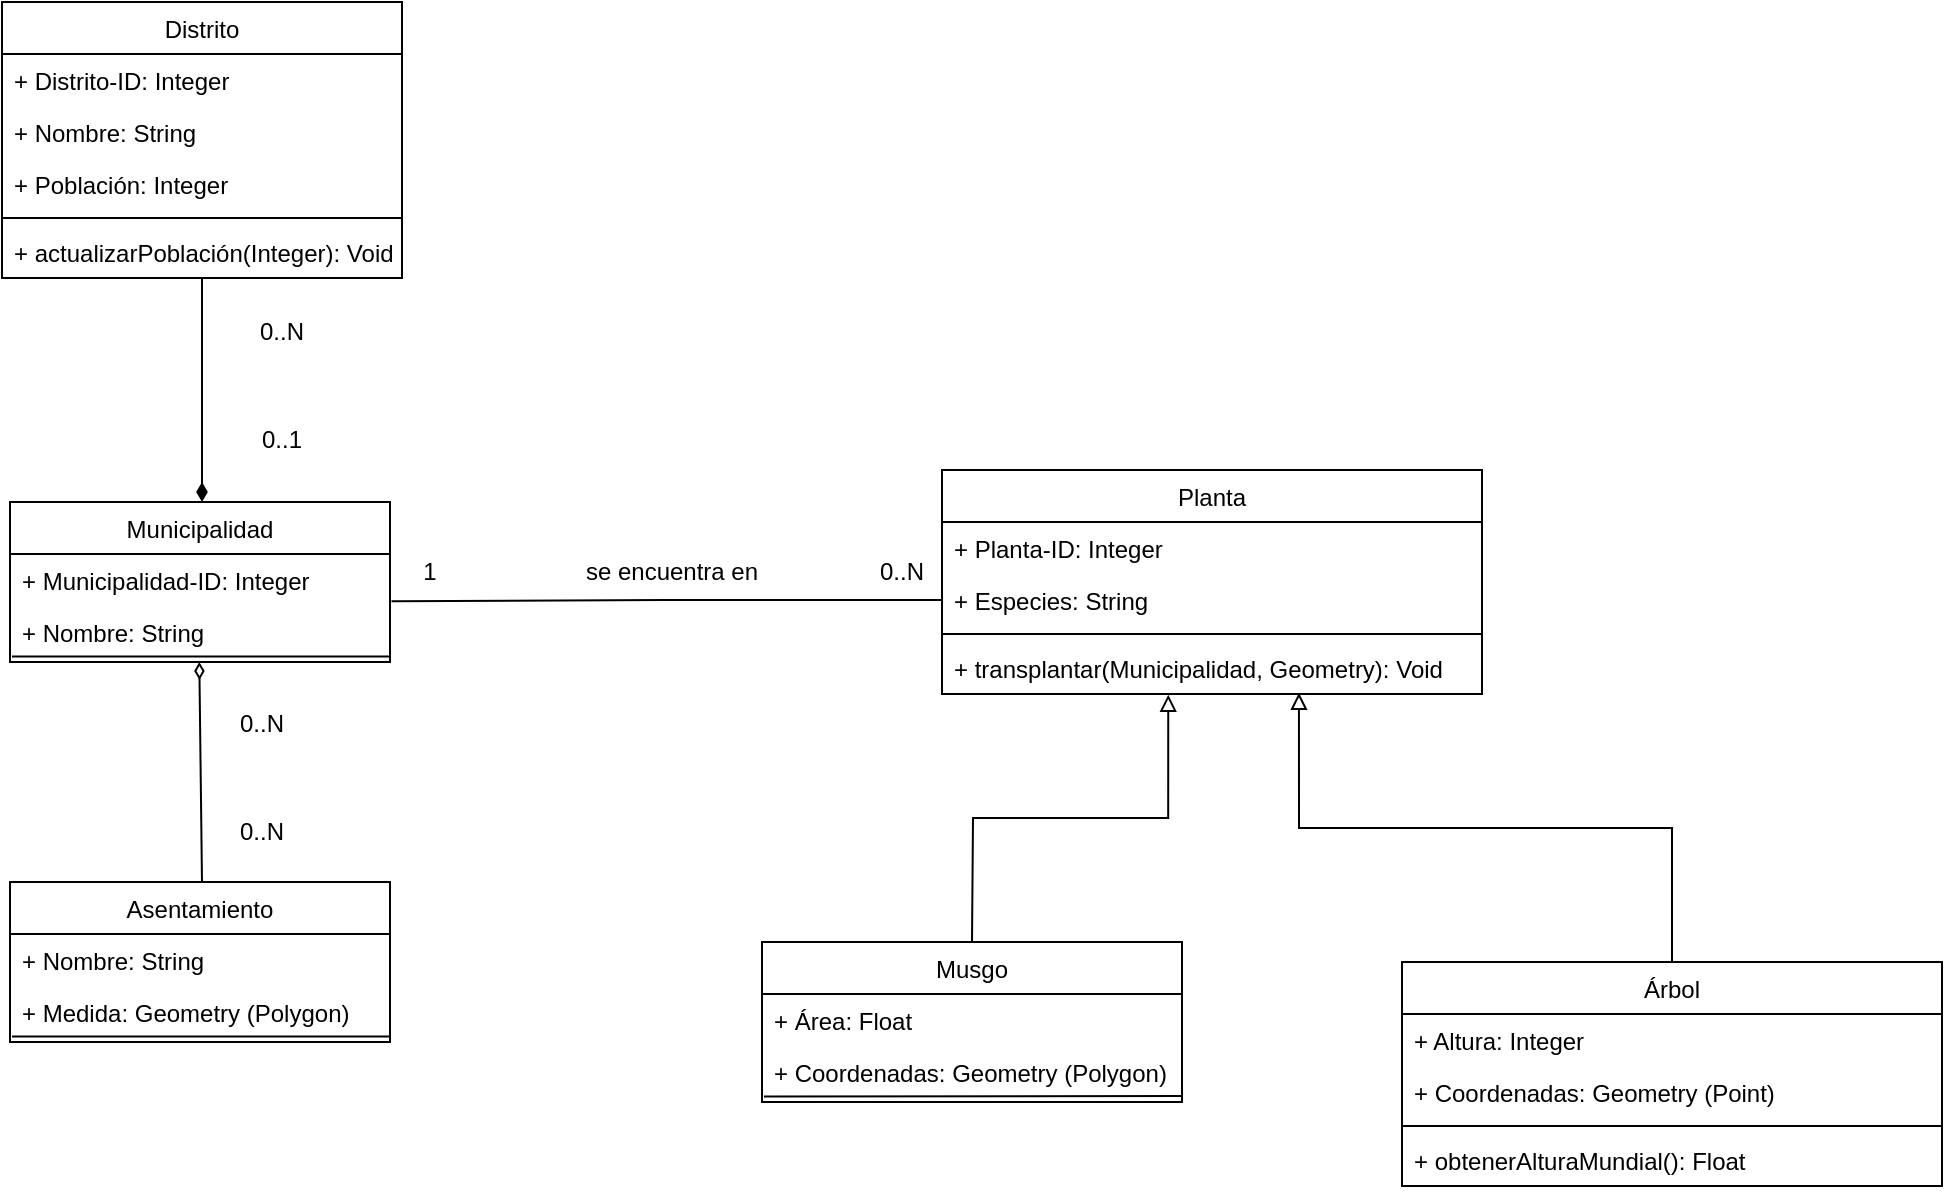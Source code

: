 <mxfile version="25.0.3">
  <diagram id="C5RBs43oDa-KdzZeNtuy" name="Page-1">
    <mxGraphModel dx="1235" dy="655" grid="1" gridSize="10" guides="1" tooltips="1" connect="1" arrows="1" fold="1" page="1" pageScale="1" pageWidth="827" pageHeight="1169" math="0" shadow="0">
      <root>
        <mxCell id="WIyWlLk6GJQsqaUBKTNV-0" />
        <mxCell id="WIyWlLk6GJQsqaUBKTNV-1" parent="WIyWlLk6GJQsqaUBKTNV-0" />
        <mxCell id="zkfFHV4jXpPFQw0GAbJ--0" value="Distrito" style="swimlane;fontStyle=0;align=center;verticalAlign=top;childLayout=stackLayout;horizontal=1;startSize=26;horizontalStack=0;resizeParent=1;resizeLast=0;collapsible=1;marginBottom=0;rounded=0;shadow=0;strokeWidth=1;" parent="WIyWlLk6GJQsqaUBKTNV-1" vertex="1">
          <mxGeometry x="220" y="120" width="200" height="138" as="geometry">
            <mxRectangle x="230" y="140" width="160" height="26" as="alternateBounds" />
          </mxGeometry>
        </mxCell>
        <mxCell id="zkfFHV4jXpPFQw0GAbJ--1" value="+ Distrito-ID: Integer" style="text;align=left;verticalAlign=top;spacingLeft=4;spacingRight=4;overflow=hidden;rotatable=0;points=[[0,0.5],[1,0.5]];portConstraint=eastwest;" parent="zkfFHV4jXpPFQw0GAbJ--0" vertex="1">
          <mxGeometry y="26" width="200" height="26" as="geometry" />
        </mxCell>
        <mxCell id="zkfFHV4jXpPFQw0GAbJ--2" value="+ Nombre: String" style="text;align=left;verticalAlign=top;spacingLeft=4;spacingRight=4;overflow=hidden;rotatable=0;points=[[0,0.5],[1,0.5]];portConstraint=eastwest;rounded=0;shadow=0;html=0;" parent="zkfFHV4jXpPFQw0GAbJ--0" vertex="1">
          <mxGeometry y="52" width="200" height="26" as="geometry" />
        </mxCell>
        <mxCell id="zkfFHV4jXpPFQw0GAbJ--3" value="+ Población: Integer" style="text;align=left;verticalAlign=top;spacingLeft=4;spacingRight=4;overflow=hidden;rotatable=0;points=[[0,0.5],[1,0.5]];portConstraint=eastwest;rounded=0;shadow=0;html=0;" parent="zkfFHV4jXpPFQw0GAbJ--0" vertex="1">
          <mxGeometry y="78" width="200" height="26" as="geometry" />
        </mxCell>
        <mxCell id="zkfFHV4jXpPFQw0GAbJ--4" value="" style="line;html=1;strokeWidth=1;align=left;verticalAlign=middle;spacingTop=-1;spacingLeft=3;spacingRight=3;rotatable=0;labelPosition=right;points=[];portConstraint=eastwest;" parent="zkfFHV4jXpPFQw0GAbJ--0" vertex="1">
          <mxGeometry y="104" width="200" height="8" as="geometry" />
        </mxCell>
        <mxCell id="zkfFHV4jXpPFQw0GAbJ--5" value="+ actualizarPoblación(Integer): Void" style="text;align=left;verticalAlign=top;spacingLeft=4;spacingRight=4;overflow=hidden;rotatable=0;points=[[0,0.5],[1,0.5]];portConstraint=eastwest;" parent="zkfFHV4jXpPFQw0GAbJ--0" vertex="1">
          <mxGeometry y="112" width="200" height="26" as="geometry" />
        </mxCell>
        <mxCell id="zkfFHV4jXpPFQw0GAbJ--13" value="Municipalidad" style="swimlane;fontStyle=0;align=center;verticalAlign=top;childLayout=stackLayout;horizontal=1;startSize=26;horizontalStack=0;resizeParent=1;resizeLast=0;collapsible=1;marginBottom=0;rounded=0;shadow=0;strokeWidth=1;" parent="WIyWlLk6GJQsqaUBKTNV-1" vertex="1">
          <mxGeometry x="224" y="370" width="190" height="80" as="geometry">
            <mxRectangle x="340" y="380" width="170" height="26" as="alternateBounds" />
          </mxGeometry>
        </mxCell>
        <mxCell id="s0ZFIUlHwEcgQcvY6yjA-4" value="+ Municipalidad-ID: Integer" style="text;align=left;verticalAlign=top;spacingLeft=4;spacingRight=4;overflow=hidden;rotatable=0;points=[[0,0.5],[1,0.5]];portConstraint=eastwest;" vertex="1" parent="zkfFHV4jXpPFQw0GAbJ--13">
          <mxGeometry y="26" width="190" height="26" as="geometry" />
        </mxCell>
        <mxCell id="zkfFHV4jXpPFQw0GAbJ--14" value="+ Nombre: String" style="text;align=left;verticalAlign=top;spacingLeft=4;spacingRight=4;overflow=hidden;rotatable=0;points=[[0,0.5],[1,0.5]];portConstraint=eastwest;" parent="zkfFHV4jXpPFQw0GAbJ--13" vertex="1">
          <mxGeometry y="52" width="190" height="26" as="geometry" />
        </mxCell>
        <mxCell id="s0ZFIUlHwEcgQcvY6yjA-5" value="" style="endArrow=none;html=1;rounded=0;" edge="1" parent="zkfFHV4jXpPFQw0GAbJ--13">
          <mxGeometry width="50" height="50" relative="1" as="geometry">
            <mxPoint x="1" y="77.31" as="sourcePoint" />
            <mxPoint x="190" y="77.31" as="targetPoint" />
          </mxGeometry>
        </mxCell>
        <mxCell id="s0ZFIUlHwEcgQcvY6yjA-2" value="" style="endArrow=none;html=1;rounded=0;startArrow=diamondThin;startFill=1;strokeWidth=1;endFill=0;targetPerimeterSpacing=7;endSize=7;sourcePerimeterSpacing=7;startSize=7;" edge="1" parent="WIyWlLk6GJQsqaUBKTNV-1">
          <mxGeometry width="50" height="50" relative="1" as="geometry">
            <mxPoint x="320" y="370" as="sourcePoint" />
            <mxPoint x="320" y="258" as="targetPoint" />
          </mxGeometry>
        </mxCell>
        <mxCell id="s0ZFIUlHwEcgQcvY6yjA-6" value="Asentamiento" style="swimlane;fontStyle=0;align=center;verticalAlign=top;childLayout=stackLayout;horizontal=1;startSize=26;horizontalStack=0;resizeParent=1;resizeLast=0;collapsible=1;marginBottom=0;rounded=0;shadow=0;strokeWidth=1;" vertex="1" parent="WIyWlLk6GJQsqaUBKTNV-1">
          <mxGeometry x="224" y="560" width="190" height="80" as="geometry">
            <mxRectangle x="340" y="380" width="170" height="26" as="alternateBounds" />
          </mxGeometry>
        </mxCell>
        <mxCell id="s0ZFIUlHwEcgQcvY6yjA-8" value="+ Nombre: String" style="text;align=left;verticalAlign=top;spacingLeft=4;spacingRight=4;overflow=hidden;rotatable=0;points=[[0,0.5],[1,0.5]];portConstraint=eastwest;" vertex="1" parent="s0ZFIUlHwEcgQcvY6yjA-6">
          <mxGeometry y="26" width="190" height="26" as="geometry" />
        </mxCell>
        <mxCell id="s0ZFIUlHwEcgQcvY6yjA-9" value="" style="endArrow=none;html=1;rounded=0;" edge="1" parent="s0ZFIUlHwEcgQcvY6yjA-6">
          <mxGeometry width="50" height="50" relative="1" as="geometry">
            <mxPoint x="1" y="77.31" as="sourcePoint" />
            <mxPoint x="190" y="77.31" as="targetPoint" />
          </mxGeometry>
        </mxCell>
        <mxCell id="s0ZFIUlHwEcgQcvY6yjA-10" value="+ Medida: Geometry (Polygon)" style="text;align=left;verticalAlign=top;spacingLeft=4;spacingRight=4;overflow=hidden;rotatable=0;points=[[0,0.5],[1,0.5]];portConstraint=eastwest;" vertex="1" parent="s0ZFIUlHwEcgQcvY6yjA-6">
          <mxGeometry y="52" width="190" height="26" as="geometry" />
        </mxCell>
        <mxCell id="s0ZFIUlHwEcgQcvY6yjA-11" value="" style="endArrow=diamondThin;html=1;rounded=0;startArrow=none;startFill=0;endFill=0;jumpSize=6;" edge="1" parent="WIyWlLk6GJQsqaUBKTNV-1">
          <mxGeometry width="50" height="50" relative="1" as="geometry">
            <mxPoint x="320" y="560" as="sourcePoint" />
            <mxPoint x="318.66" y="450" as="targetPoint" />
          </mxGeometry>
        </mxCell>
        <mxCell id="s0ZFIUlHwEcgQcvY6yjA-12" value="Planta" style="swimlane;fontStyle=0;align=center;verticalAlign=top;childLayout=stackLayout;horizontal=1;startSize=26;horizontalStack=0;resizeParent=1;resizeLast=0;collapsible=1;marginBottom=0;rounded=0;shadow=0;strokeWidth=1;" vertex="1" parent="WIyWlLk6GJQsqaUBKTNV-1">
          <mxGeometry x="690" y="354" width="270" height="112" as="geometry">
            <mxRectangle x="230" y="140" width="160" height="26" as="alternateBounds" />
          </mxGeometry>
        </mxCell>
        <mxCell id="s0ZFIUlHwEcgQcvY6yjA-13" value="+ Planta-ID: Integer" style="text;align=left;verticalAlign=top;spacingLeft=4;spacingRight=4;overflow=hidden;rotatable=0;points=[[0,0.5],[1,0.5]];portConstraint=eastwest;" vertex="1" parent="s0ZFIUlHwEcgQcvY6yjA-12">
          <mxGeometry y="26" width="270" height="26" as="geometry" />
        </mxCell>
        <mxCell id="s0ZFIUlHwEcgQcvY6yjA-14" value="+ Especies: String" style="text;align=left;verticalAlign=top;spacingLeft=4;spacingRight=4;overflow=hidden;rotatable=0;points=[[0,0.5],[1,0.5]];portConstraint=eastwest;rounded=0;shadow=0;html=0;" vertex="1" parent="s0ZFIUlHwEcgQcvY6yjA-12">
          <mxGeometry y="52" width="270" height="26" as="geometry" />
        </mxCell>
        <mxCell id="s0ZFIUlHwEcgQcvY6yjA-16" value="" style="line;html=1;strokeWidth=1;align=left;verticalAlign=middle;spacingTop=-1;spacingLeft=3;spacingRight=3;rotatable=0;labelPosition=right;points=[];portConstraint=eastwest;" vertex="1" parent="s0ZFIUlHwEcgQcvY6yjA-12">
          <mxGeometry y="78" width="270" height="8" as="geometry" />
        </mxCell>
        <mxCell id="s0ZFIUlHwEcgQcvY6yjA-17" value="+ transplantar(Municipalidad, Geometry): Void" style="text;align=left;verticalAlign=top;spacingLeft=4;spacingRight=4;overflow=hidden;rotatable=0;points=[[0,0.5],[1,0.5]];portConstraint=eastwest;" vertex="1" parent="s0ZFIUlHwEcgQcvY6yjA-12">
          <mxGeometry y="86" width="270" height="26" as="geometry" />
        </mxCell>
        <mxCell id="s0ZFIUlHwEcgQcvY6yjA-19" style="edgeStyle=orthogonalEdgeStyle;rounded=0;orthogonalLoop=1;jettySize=auto;html=1;entryX=1.004;entryY=-0.093;entryDx=0;entryDy=0;entryPerimeter=0;endArrow=none;endFill=0;" edge="1" parent="WIyWlLk6GJQsqaUBKTNV-1" source="s0ZFIUlHwEcgQcvY6yjA-14" target="zkfFHV4jXpPFQw0GAbJ--14">
          <mxGeometry relative="1" as="geometry" />
        </mxCell>
        <mxCell id="s0ZFIUlHwEcgQcvY6yjA-20" value="Árbol" style="swimlane;fontStyle=0;align=center;verticalAlign=top;childLayout=stackLayout;horizontal=1;startSize=26;horizontalStack=0;resizeParent=1;resizeLast=0;collapsible=1;marginBottom=0;rounded=0;shadow=0;strokeWidth=1;" vertex="1" parent="WIyWlLk6GJQsqaUBKTNV-1">
          <mxGeometry x="920" y="600" width="270" height="112" as="geometry">
            <mxRectangle x="230" y="140" width="160" height="26" as="alternateBounds" />
          </mxGeometry>
        </mxCell>
        <mxCell id="s0ZFIUlHwEcgQcvY6yjA-21" value="+ Altura: Integer" style="text;align=left;verticalAlign=top;spacingLeft=4;spacingRight=4;overflow=hidden;rotatable=0;points=[[0,0.5],[1,0.5]];portConstraint=eastwest;" vertex="1" parent="s0ZFIUlHwEcgQcvY6yjA-20">
          <mxGeometry y="26" width="270" height="26" as="geometry" />
        </mxCell>
        <mxCell id="s0ZFIUlHwEcgQcvY6yjA-22" value="+ Coordenadas: Geometry (Point)" style="text;align=left;verticalAlign=top;spacingLeft=4;spacingRight=4;overflow=hidden;rotatable=0;points=[[0,0.5],[1,0.5]];portConstraint=eastwest;rounded=0;shadow=0;html=0;" vertex="1" parent="s0ZFIUlHwEcgQcvY6yjA-20">
          <mxGeometry y="52" width="270" height="26" as="geometry" />
        </mxCell>
        <mxCell id="s0ZFIUlHwEcgQcvY6yjA-23" value="" style="line;html=1;strokeWidth=1;align=left;verticalAlign=middle;spacingTop=-1;spacingLeft=3;spacingRight=3;rotatable=0;labelPosition=right;points=[];portConstraint=eastwest;" vertex="1" parent="s0ZFIUlHwEcgQcvY6yjA-20">
          <mxGeometry y="78" width="270" height="8" as="geometry" />
        </mxCell>
        <mxCell id="s0ZFIUlHwEcgQcvY6yjA-24" value="+ obtenerAlturaMundial(): Float" style="text;align=left;verticalAlign=top;spacingLeft=4;spacingRight=4;overflow=hidden;rotatable=0;points=[[0,0.5],[1,0.5]];portConstraint=eastwest;" vertex="1" parent="s0ZFIUlHwEcgQcvY6yjA-20">
          <mxGeometry y="86" width="270" height="26" as="geometry" />
        </mxCell>
        <mxCell id="s0ZFIUlHwEcgQcvY6yjA-25" style="edgeStyle=orthogonalEdgeStyle;rounded=0;orthogonalLoop=1;jettySize=auto;html=1;entryX=0.661;entryY=0.976;entryDx=0;entryDy=0;entryPerimeter=0;endArrow=block;endFill=0;" edge="1" parent="WIyWlLk6GJQsqaUBKTNV-1" source="s0ZFIUlHwEcgQcvY6yjA-20" target="s0ZFIUlHwEcgQcvY6yjA-17">
          <mxGeometry relative="1" as="geometry" />
        </mxCell>
        <mxCell id="s0ZFIUlHwEcgQcvY6yjA-26" value="Musgo" style="swimlane;fontStyle=0;align=center;verticalAlign=top;childLayout=stackLayout;horizontal=1;startSize=26;horizontalStack=0;resizeParent=1;resizeLast=0;collapsible=1;marginBottom=0;rounded=0;shadow=0;strokeWidth=1;" vertex="1" parent="WIyWlLk6GJQsqaUBKTNV-1">
          <mxGeometry x="600" y="590" width="210" height="80" as="geometry">
            <mxRectangle x="340" y="380" width="170" height="26" as="alternateBounds" />
          </mxGeometry>
        </mxCell>
        <mxCell id="s0ZFIUlHwEcgQcvY6yjA-27" value="+ Área: Float" style="text;align=left;verticalAlign=top;spacingLeft=4;spacingRight=4;overflow=hidden;rotatable=0;points=[[0,0.5],[1,0.5]];portConstraint=eastwest;" vertex="1" parent="s0ZFIUlHwEcgQcvY6yjA-26">
          <mxGeometry y="26" width="210" height="26" as="geometry" />
        </mxCell>
        <mxCell id="s0ZFIUlHwEcgQcvY6yjA-28" value="" style="endArrow=none;html=1;rounded=0;" edge="1" parent="s0ZFIUlHwEcgQcvY6yjA-26">
          <mxGeometry width="50" height="50" relative="1" as="geometry">
            <mxPoint x="1" y="77.31" as="sourcePoint" />
            <mxPoint x="210" y="77" as="targetPoint" />
          </mxGeometry>
        </mxCell>
        <mxCell id="s0ZFIUlHwEcgQcvY6yjA-29" value="+ Coordenadas: Geometry (Polygon)" style="text;align=left;verticalAlign=top;spacingLeft=4;spacingRight=4;overflow=hidden;rotatable=0;points=[[0,0.5],[1,0.5]];portConstraint=eastwest;" vertex="1" parent="s0ZFIUlHwEcgQcvY6yjA-26">
          <mxGeometry y="52" width="210" height="26" as="geometry" />
        </mxCell>
        <mxCell id="s0ZFIUlHwEcgQcvY6yjA-30" style="edgeStyle=orthogonalEdgeStyle;rounded=0;orthogonalLoop=1;jettySize=auto;html=1;entryX=0.419;entryY=1.013;entryDx=0;entryDy=0;entryPerimeter=0;endArrow=block;endFill=0;" edge="1" parent="WIyWlLk6GJQsqaUBKTNV-1" target="s0ZFIUlHwEcgQcvY6yjA-17">
          <mxGeometry relative="1" as="geometry">
            <mxPoint x="705" y="590" as="sourcePoint" />
          </mxGeometry>
        </mxCell>
        <mxCell id="s0ZFIUlHwEcgQcvY6yjA-31" value="0..N" style="text;html=1;align=center;verticalAlign=middle;whiteSpace=wrap;rounded=0;" vertex="1" parent="WIyWlLk6GJQsqaUBKTNV-1">
          <mxGeometry x="320" y="466" width="60" height="30" as="geometry" />
        </mxCell>
        <mxCell id="s0ZFIUlHwEcgQcvY6yjA-32" value="0..N" style="text;html=1;align=center;verticalAlign=middle;whiteSpace=wrap;rounded=0;" vertex="1" parent="WIyWlLk6GJQsqaUBKTNV-1">
          <mxGeometry x="320" y="520" width="60" height="30" as="geometry" />
        </mxCell>
        <mxCell id="s0ZFIUlHwEcgQcvY6yjA-33" value="0..N" style="text;html=1;align=center;verticalAlign=middle;whiteSpace=wrap;rounded=0;" vertex="1" parent="WIyWlLk6GJQsqaUBKTNV-1">
          <mxGeometry x="330" y="270" width="60" height="30" as="geometry" />
        </mxCell>
        <mxCell id="s0ZFIUlHwEcgQcvY6yjA-34" value="0..1" style="text;html=1;align=center;verticalAlign=middle;whiteSpace=wrap;rounded=0;" vertex="1" parent="WIyWlLk6GJQsqaUBKTNV-1">
          <mxGeometry x="330" y="324" width="60" height="30" as="geometry" />
        </mxCell>
        <mxCell id="s0ZFIUlHwEcgQcvY6yjA-35" value="0..N" style="text;html=1;align=center;verticalAlign=middle;whiteSpace=wrap;rounded=0;" vertex="1" parent="WIyWlLk6GJQsqaUBKTNV-1">
          <mxGeometry x="640" y="390" width="60" height="30" as="geometry" />
        </mxCell>
        <mxCell id="s0ZFIUlHwEcgQcvY6yjA-36" value="1" style="text;html=1;align=center;verticalAlign=middle;whiteSpace=wrap;rounded=0;" vertex="1" parent="WIyWlLk6GJQsqaUBKTNV-1">
          <mxGeometry x="414" y="390" width="40" height="30" as="geometry" />
        </mxCell>
        <mxCell id="s0ZFIUlHwEcgQcvY6yjA-37" value="se encuentra en" style="text;html=1;align=center;verticalAlign=middle;whiteSpace=wrap;rounded=0;" vertex="1" parent="WIyWlLk6GJQsqaUBKTNV-1">
          <mxGeometry x="490" y="390" width="130" height="30" as="geometry" />
        </mxCell>
      </root>
    </mxGraphModel>
  </diagram>
</mxfile>
